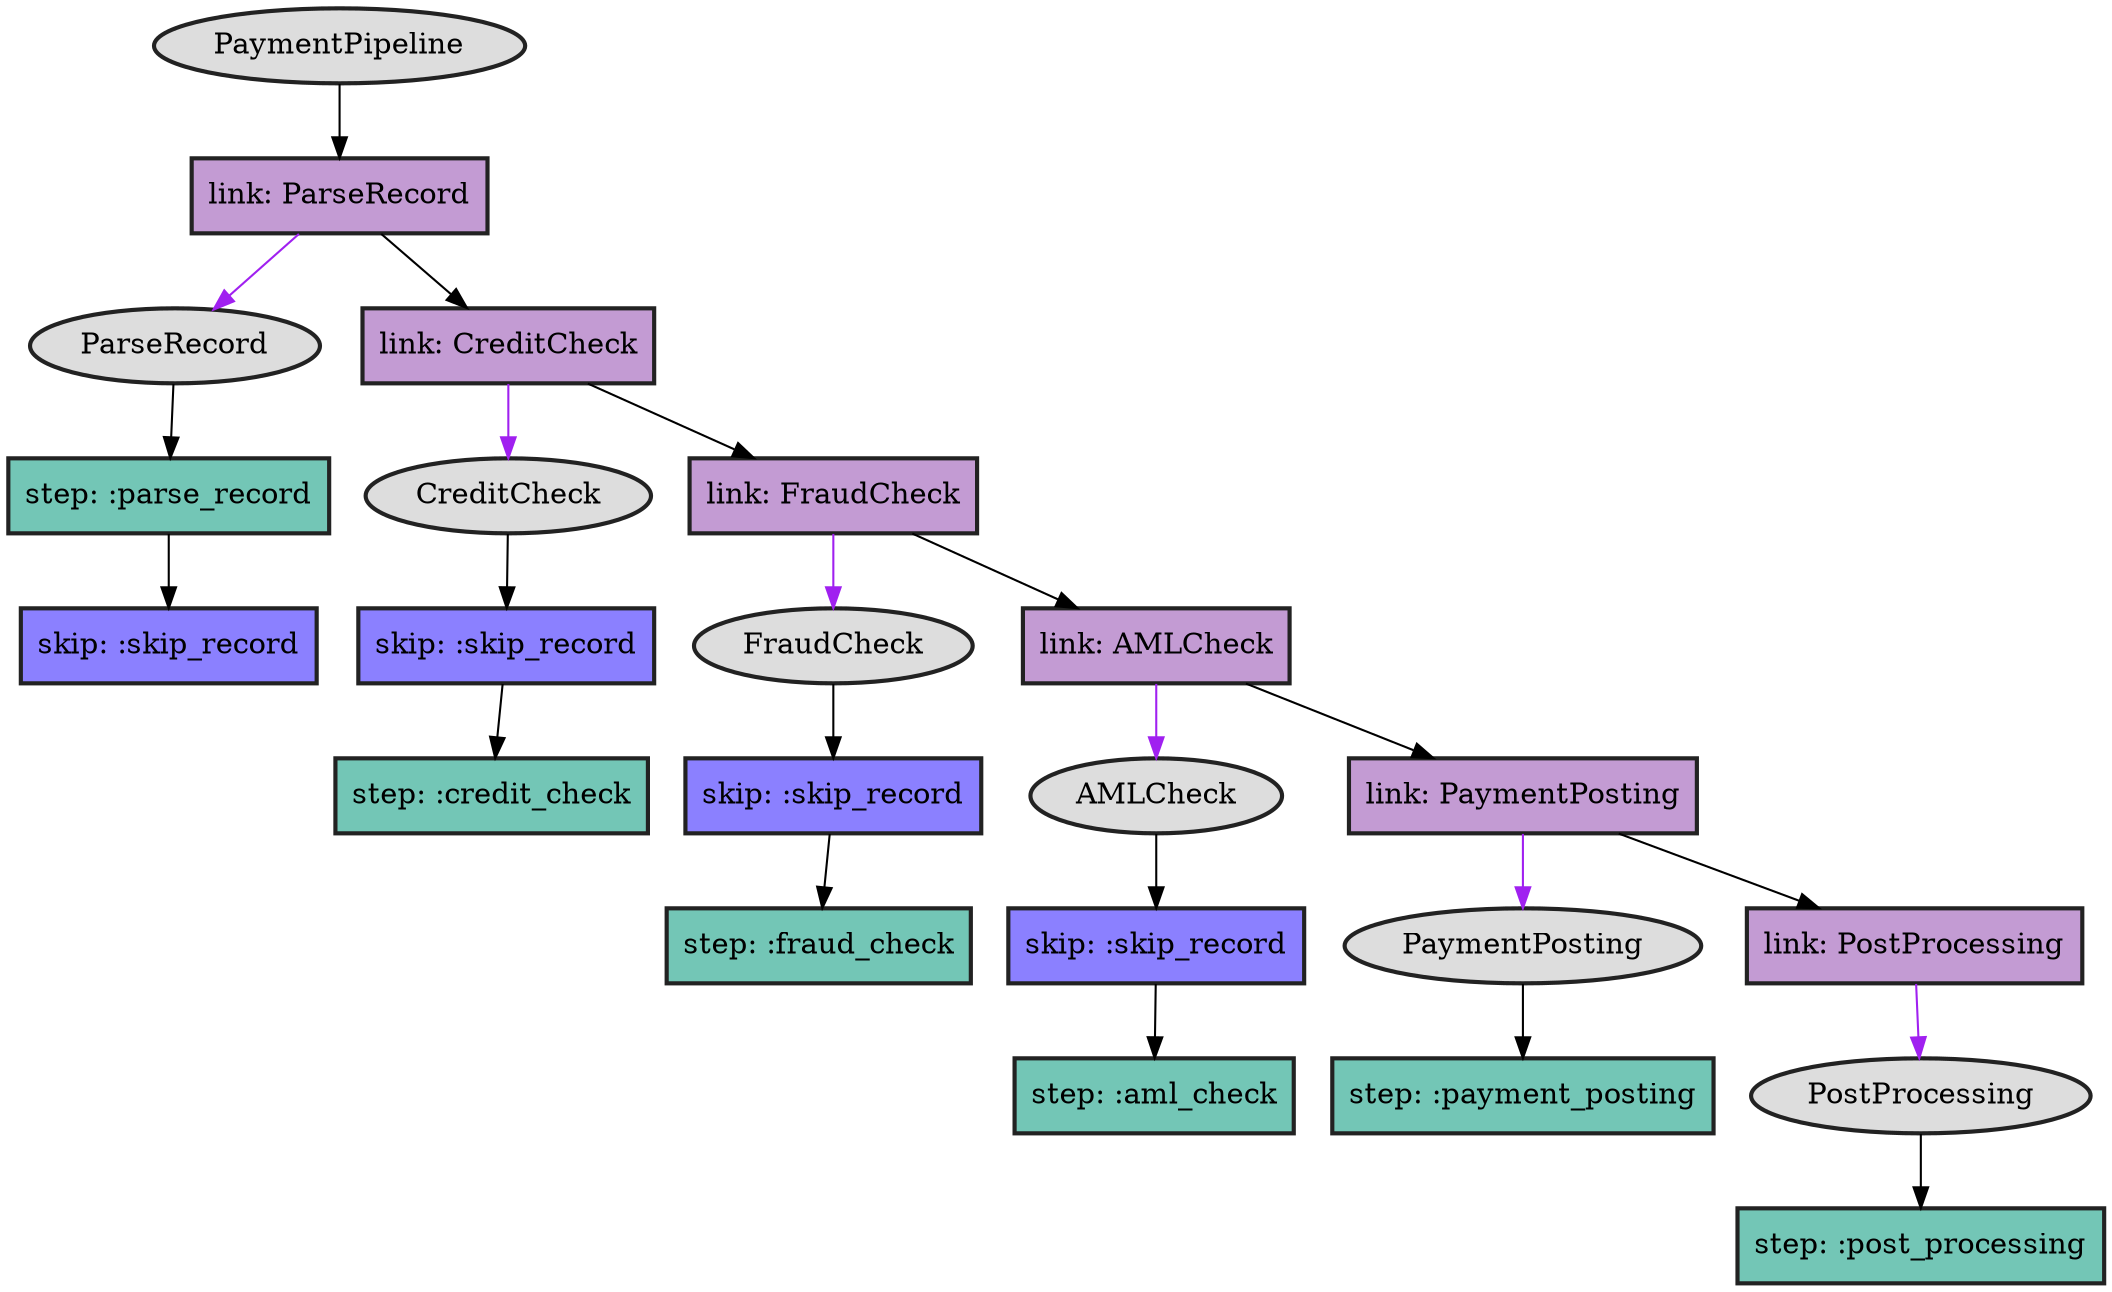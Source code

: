 digraph G {
  node_1 [label="AMLCheck",penwidth="2",href="/Elixir.AMLCheck.html",class="opus-pipeline",tooltip="",color="#222222",fillcolor="#DDDDDD",style="filled"];
  node_2 [label="CreditCheck",penwidth="2",href="/Elixir.CreditCheck.html",class="opus-pipeline",tooltip="",color="#222222",fillcolor="#DDDDDD",style="filled"];
  node_3 [label="FraudCheck",penwidth="2",href="/Elixir.FraudCheck.html",class="opus-pipeline",tooltip="",color="#222222",fillcolor="#DDDDDD",style="filled"];
  node_4 [label="ParseRecord",penwidth="2",href="/Elixir.ParseRecord.html",class="opus-pipeline",tooltip="",color="#222222",fillcolor="#DDDDDD",style="filled"];
  node_5 [label="PaymentPipeline",penwidth="2",href="/Elixir.PaymentPipeline.html",class="opus-pipeline",tooltip="",color="#222222",fillcolor="#DDDDDD",style="filled"];
  node_6 [label="PaymentPosting",penwidth="2",href="/Elixir.PaymentPosting.html",class="opus-pipeline",tooltip="",color="#222222",fillcolor="#DDDDDD",style="filled"];
  node_7 [label="PostProcessing",penwidth="2",href="/Elixir.PostProcessing.html",class="opus-pipeline",tooltip="",color="#222222",fillcolor="#DDDDDD",style="filled"];
  node_8 [label="skip: :skip_record",penwidth="2",class="opus-stage",color="#222222",style="filled",fillcolor="#8B80FF",shape="box"];
  node_10 [label="step: :aml_check",penwidth="2",class="opus-stage",color="#222222",style="filled",fillcolor="#73C6B6",shape="box"];
  node_12 [label="skip: :skip_record",penwidth="2",class="opus-stage",color="#222222",style="filled",fillcolor="#8B80FF",shape="box"];
  node_14 [label="step: :credit_check",penwidth="2",class="opus-stage",color="#222222",style="filled",fillcolor="#73C6B6",shape="box"];
  node_16 [label="skip: :skip_record",penwidth="2",class="opus-stage",color="#222222",style="filled",fillcolor="#8B80FF",shape="box"];
  node_18 [label="step: :fraud_check",penwidth="2",class="opus-stage",color="#222222",style="filled",fillcolor="#73C6B6",shape="box"];
  node_20 [label="step: :parse_record",penwidth="2",class="opus-stage",color="#222222",style="filled",fillcolor="#73C6B6",shape="box"];
  node_22 [label="skip: :skip_record",penwidth="2",class="opus-stage",color="#222222",style="filled",fillcolor="#8B80FF",shape="box"];
  node_24 [label="link: ParseRecord",penwidth="2",class="opus-stage",color="#222222",style="filled",fillcolor="#C39BD3",shape="box"];
  node_27 [label="link: CreditCheck",penwidth="2",class="opus-stage",color="#222222",style="filled",fillcolor="#C39BD3",shape="box"];
  node_30 [label="link: FraudCheck",penwidth="2",class="opus-stage",color="#222222",style="filled",fillcolor="#C39BD3",shape="box"];
  node_33 [label="link: AMLCheck",penwidth="2",class="opus-stage",color="#222222",style="filled",fillcolor="#C39BD3",shape="box"];
  node_36 [label="link: PaymentPosting",penwidth="2",class="opus-stage",color="#222222",style="filled",fillcolor="#C39BD3",shape="box"];
  node_39 [label="link: PostProcessing",penwidth="2",class="opus-stage",color="#222222",style="filled",fillcolor="#C39BD3",shape="box"];
  node_42 [label="step: :payment_posting",penwidth="2",class="opus-stage",color="#222222",style="filled",fillcolor="#73C6B6",shape="box"];
  node_44 [label="step: :post_processing",penwidth="2",class="opus-stage",color="#222222",style="filled",fillcolor="#73C6B6",shape="box"];

  node_1 -> node_8;
  node_8 -> node_10;
  node_2 -> node_12;
  node_12 -> node_14;
  node_3 -> node_16;
  node_16 -> node_18;
  node_4 -> node_20;
  node_20 -> node_22;
  node_5 -> node_24;
  node_24 -> node_4 [color="purple"];
  node_24 -> node_27;
  node_27 -> node_2 [color="purple"];
  node_27 -> node_30;
  node_30 -> node_3 [color="purple"];
  node_30 -> node_33;
  node_33 -> node_1 [color="purple"];
  node_33 -> node_36;
  node_36 -> node_6 [color="purple"];
  node_36 -> node_39;
  node_39 -> node_7 [color="purple"];
  node_6 -> node_42;
  node_7 -> node_44;
}
